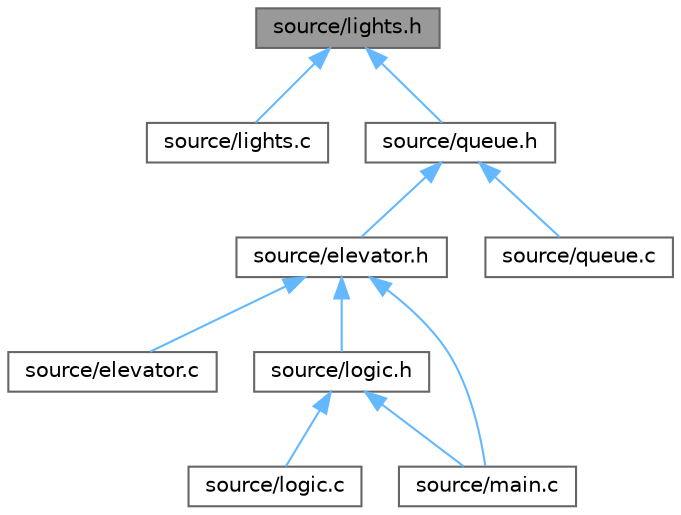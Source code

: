 digraph "source/lights.h"
{
 // LATEX_PDF_SIZE
  bgcolor="transparent";
  edge [fontname=Helvetica,fontsize=10,labelfontname=Helvetica,labelfontsize=10];
  node [fontname=Helvetica,fontsize=10,shape=box,height=0.2,width=0.4];
  Node1 [id="Node000001",label="source/lights.h",height=0.2,width=0.4,color="gray40", fillcolor="grey60", style="filled", fontcolor="black",tooltip="Contains function to extinguish all light-indicators."];
  Node1 -> Node2 [id="edge1_Node000001_Node000002",dir="back",color="steelblue1",style="solid",tooltip=" "];
  Node2 [id="Node000002",label="source/lights.c",height=0.2,width=0.4,color="grey40", fillcolor="white", style="filled",URL="$lights_8c_source.html",tooltip=" "];
  Node1 -> Node3 [id="edge2_Node000001_Node000003",dir="back",color="steelblue1",style="solid",tooltip=" "];
  Node3 [id="Node000003",label="source/queue.h",height=0.2,width=0.4,color="grey40", fillcolor="white", style="filled",URL="$queue_8h.html",tooltip="Functions needed to do operations on the queue and the struct for the queue itself."];
  Node3 -> Node4 [id="edge3_Node000003_Node000004",dir="back",color="steelblue1",style="solid",tooltip=" "];
  Node4 [id="Node000004",label="source/elevator.h",height=0.2,width=0.4,color="grey40", fillcolor="white", style="filled",URL="$elevator_8h.html",tooltip="h-file containing functions needed for the elevator and the elevator-struct itself"];
  Node4 -> Node5 [id="edge4_Node000004_Node000005",dir="back",color="steelblue1",style="solid",tooltip=" "];
  Node5 [id="Node000005",label="source/elevator.c",height=0.2,width=0.4,color="grey40", fillcolor="white", style="filled",URL="$elevator_8c_source.html",tooltip=" "];
  Node4 -> Node6 [id="edge5_Node000004_Node000006",dir="back",color="steelblue1",style="solid",tooltip=" "];
  Node6 [id="Node000006",label="source/logic.h",height=0.2,width=0.4,color="grey40", fillcolor="white", style="filled",URL="$logic_8h.html",tooltip="Contains the function needed to sort the order for a floor once a button for that floor is pressed."];
  Node6 -> Node7 [id="edge6_Node000006_Node000007",dir="back",color="steelblue1",style="solid",tooltip=" "];
  Node7 [id="Node000007",label="source/logic.c",height=0.2,width=0.4,color="grey40", fillcolor="white", style="filled",URL="$logic_8c_source.html",tooltip=" "];
  Node6 -> Node8 [id="edge7_Node000006_Node000008",dir="back",color="steelblue1",style="solid",tooltip=" "];
  Node8 [id="Node000008",label="source/main.c",height=0.2,width=0.4,color="grey40", fillcolor="white", style="filled",URL="$main_8c_source.html",tooltip=" "];
  Node4 -> Node8 [id="edge8_Node000004_Node000008",dir="back",color="steelblue1",style="solid",tooltip=" "];
  Node3 -> Node9 [id="edge9_Node000003_Node000009",dir="back",color="steelblue1",style="solid",tooltip=" "];
  Node9 [id="Node000009",label="source/queue.c",height=0.2,width=0.4,color="grey40", fillcolor="white", style="filled",URL="$queue_8c_source.html",tooltip=" "];
}
